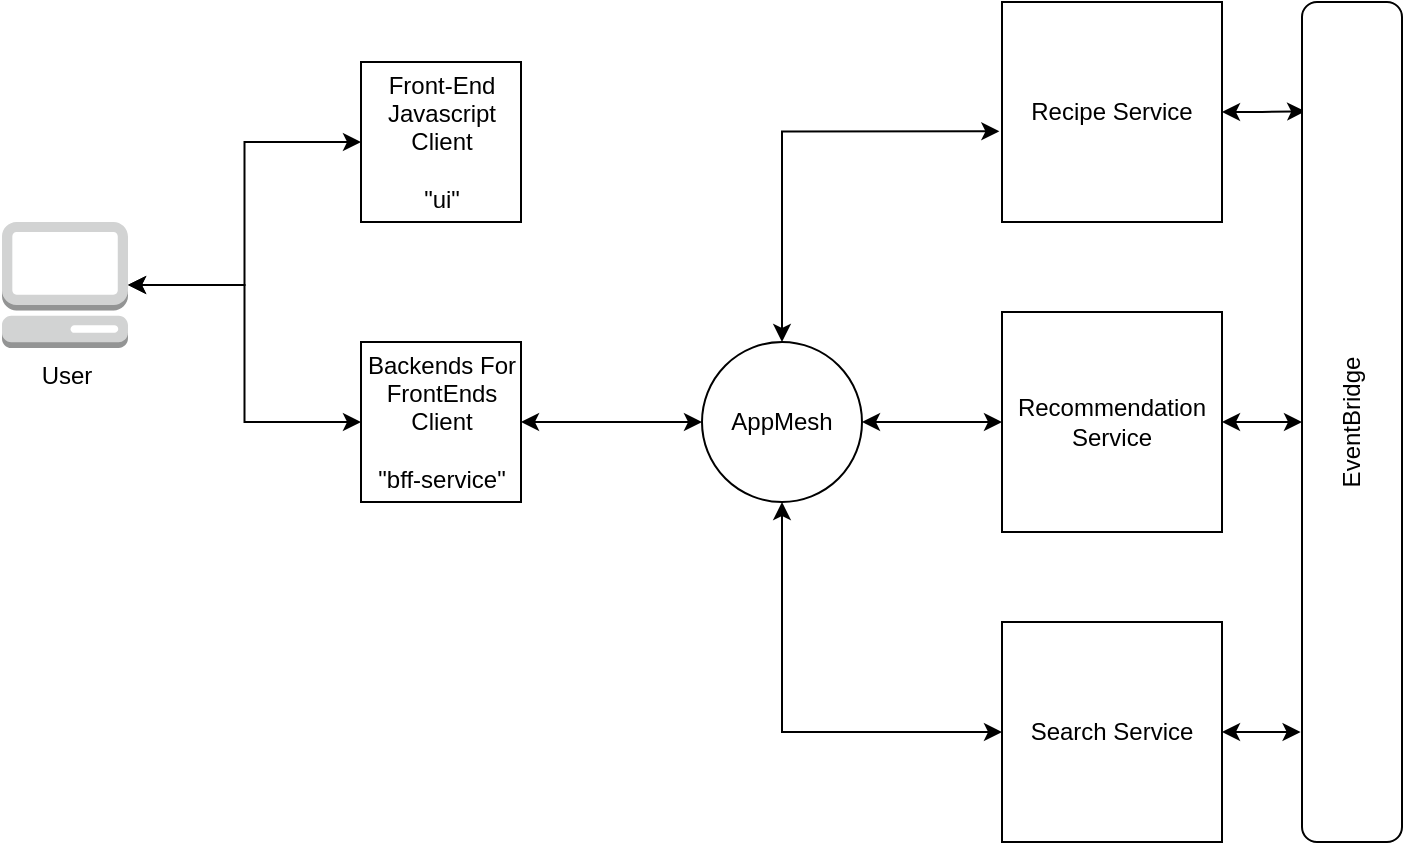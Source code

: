 <mxfile version="13.0.3" type="device"><diagram id="TGyryj6GTPUX3UPCQTaM" name="Page-1"><mxGraphModel dx="1088" dy="880" grid="1" gridSize="10" guides="1" tooltips="1" connect="1" arrows="1" fold="1" page="1" pageScale="1" pageWidth="850" pageHeight="1100" math="0" shadow="0"><root><mxCell id="0"/><mxCell id="1" parent="0"/><mxCell id="yAHjltLEIN2vcIvTj22W-1" value="User" style="outlineConnect=0;dashed=0;verticalLabelPosition=bottom;verticalAlign=top;align=center;html=1;shape=mxgraph.aws3.management_console;fillColor=#D2D3D3;gradientColor=none;" vertex="1" parent="1"><mxGeometry x="50" y="270" width="63" height="63" as="geometry"/></mxCell><mxCell id="yAHjltLEIN2vcIvTj22W-15" style="edgeStyle=orthogonalEdgeStyle;rounded=0;orthogonalLoop=1;jettySize=auto;html=1;exitX=0;exitY=0.5;exitDx=0;exitDy=0;startArrow=classic;startFill=1;" edge="1" parent="1" source="yAHjltLEIN2vcIvTj22W-3" target="yAHjltLEIN2vcIvTj22W-1"><mxGeometry relative="1" as="geometry"/></mxCell><mxCell id="yAHjltLEIN2vcIvTj22W-3" value="Backends For FrontEnds Client&lt;br&gt;&lt;br&gt;&quot;bff-service&quot;" style="whiteSpace=wrap;html=1;aspect=fixed;" vertex="1" parent="1"><mxGeometry x="229.5" y="330" width="80" height="80" as="geometry"/></mxCell><mxCell id="yAHjltLEIN2vcIvTj22W-16" style="edgeStyle=orthogonalEdgeStyle;rounded=0;orthogonalLoop=1;jettySize=auto;html=1;exitX=0;exitY=0.5;exitDx=0;exitDy=0;startArrow=classic;startFill=1;" edge="1" parent="1" source="yAHjltLEIN2vcIvTj22W-4" target="yAHjltLEIN2vcIvTj22W-1"><mxGeometry relative="1" as="geometry"/></mxCell><mxCell id="yAHjltLEIN2vcIvTj22W-4" value="Front-End Javascript Client&lt;br&gt;&lt;br&gt;&quot;ui&quot;" style="whiteSpace=wrap;html=1;aspect=fixed;" vertex="1" parent="1"><mxGeometry x="229.5" y="190" width="80" height="80" as="geometry"/></mxCell><mxCell id="yAHjltLEIN2vcIvTj22W-12" style="edgeStyle=orthogonalEdgeStyle;rounded=0;orthogonalLoop=1;jettySize=auto;html=1;exitX=0.5;exitY=1;exitDx=0;exitDy=0;entryX=0;entryY=0.5;entryDx=0;entryDy=0;startArrow=classic;startFill=1;" edge="1" parent="1" source="yAHjltLEIN2vcIvTj22W-6" target="yAHjltLEIN2vcIvTj22W-10"><mxGeometry relative="1" as="geometry"><Array as="points"><mxPoint x="440" y="525"/></Array></mxGeometry></mxCell><mxCell id="yAHjltLEIN2vcIvTj22W-13" style="edgeStyle=orthogonalEdgeStyle;rounded=0;orthogonalLoop=1;jettySize=auto;html=1;entryX=0;entryY=0.5;entryDx=0;entryDy=0;startArrow=classic;startFill=1;" edge="1" parent="1" source="yAHjltLEIN2vcIvTj22W-6" target="yAHjltLEIN2vcIvTj22W-8"><mxGeometry relative="1" as="geometry"/></mxCell><mxCell id="yAHjltLEIN2vcIvTj22W-14" style="edgeStyle=orthogonalEdgeStyle;rounded=0;orthogonalLoop=1;jettySize=auto;html=1;entryX=1;entryY=0.5;entryDx=0;entryDy=0;startArrow=classic;startFill=1;" edge="1" parent="1" source="yAHjltLEIN2vcIvTj22W-6" target="yAHjltLEIN2vcIvTj22W-3"><mxGeometry relative="1" as="geometry"/></mxCell><mxCell id="yAHjltLEIN2vcIvTj22W-6" value="AppMesh" style="ellipse;whiteSpace=wrap;html=1;aspect=fixed;" vertex="1" parent="1"><mxGeometry x="400" y="330" width="80" height="80" as="geometry"/></mxCell><mxCell id="yAHjltLEIN2vcIvTj22W-11" style="edgeStyle=orthogonalEdgeStyle;rounded=0;orthogonalLoop=1;jettySize=auto;html=1;exitX=-0.012;exitY=0.588;exitDx=0;exitDy=0;startArrow=classic;startFill=1;exitPerimeter=0;" edge="1" parent="1" source="yAHjltLEIN2vcIvTj22W-7" target="yAHjltLEIN2vcIvTj22W-6"><mxGeometry relative="1" as="geometry"><Array as="points"><mxPoint x="440" y="225"/></Array></mxGeometry></mxCell><mxCell id="yAHjltLEIN2vcIvTj22W-21" style="edgeStyle=orthogonalEdgeStyle;rounded=0;orthogonalLoop=1;jettySize=auto;html=1;exitX=1;exitY=0.5;exitDx=0;exitDy=0;entryX=0.032;entryY=0.13;entryDx=0;entryDy=0;startArrow=classic;startFill=1;entryPerimeter=0;" edge="1" parent="1" source="yAHjltLEIN2vcIvTj22W-7" target="yAHjltLEIN2vcIvTj22W-20"><mxGeometry relative="1" as="geometry"><Array as="points"><mxPoint x="680" y="215"/></Array></mxGeometry></mxCell><mxCell id="yAHjltLEIN2vcIvTj22W-7" value="Recipe Service" style="whiteSpace=wrap;html=1;aspect=fixed;" vertex="1" parent="1"><mxGeometry x="550" y="160" width="110" height="110" as="geometry"/></mxCell><mxCell id="yAHjltLEIN2vcIvTj22W-22" style="edgeStyle=orthogonalEdgeStyle;rounded=0;orthogonalLoop=1;jettySize=auto;html=1;entryX=0;entryY=0.5;entryDx=0;entryDy=0;startArrow=classic;startFill=1;" edge="1" parent="1" source="yAHjltLEIN2vcIvTj22W-8" target="yAHjltLEIN2vcIvTj22W-20"><mxGeometry relative="1" as="geometry"/></mxCell><mxCell id="yAHjltLEIN2vcIvTj22W-8" value="Recommendation Service" style="whiteSpace=wrap;html=1;aspect=fixed;" vertex="1" parent="1"><mxGeometry x="550" y="315" width="110" height="110" as="geometry"/></mxCell><mxCell id="yAHjltLEIN2vcIvTj22W-23" style="edgeStyle=orthogonalEdgeStyle;rounded=0;orthogonalLoop=1;jettySize=auto;html=1;exitX=1;exitY=0.5;exitDx=0;exitDy=0;entryX=-0.014;entryY=0.87;entryDx=0;entryDy=0;entryPerimeter=0;startArrow=classic;startFill=1;" edge="1" parent="1" source="yAHjltLEIN2vcIvTj22W-10" target="yAHjltLEIN2vcIvTj22W-20"><mxGeometry relative="1" as="geometry"/></mxCell><mxCell id="yAHjltLEIN2vcIvTj22W-10" value="Search Service" style="whiteSpace=wrap;html=1;aspect=fixed;" vertex="1" parent="1"><mxGeometry x="550" y="470" width="110" height="110" as="geometry"/></mxCell><mxCell id="yAHjltLEIN2vcIvTj22W-20" value="EventBridge" style="rounded=1;whiteSpace=wrap;html=1;horizontal=0;" vertex="1" parent="1"><mxGeometry x="700" y="160" width="50" height="420" as="geometry"/></mxCell></root></mxGraphModel></diagram></mxfile>